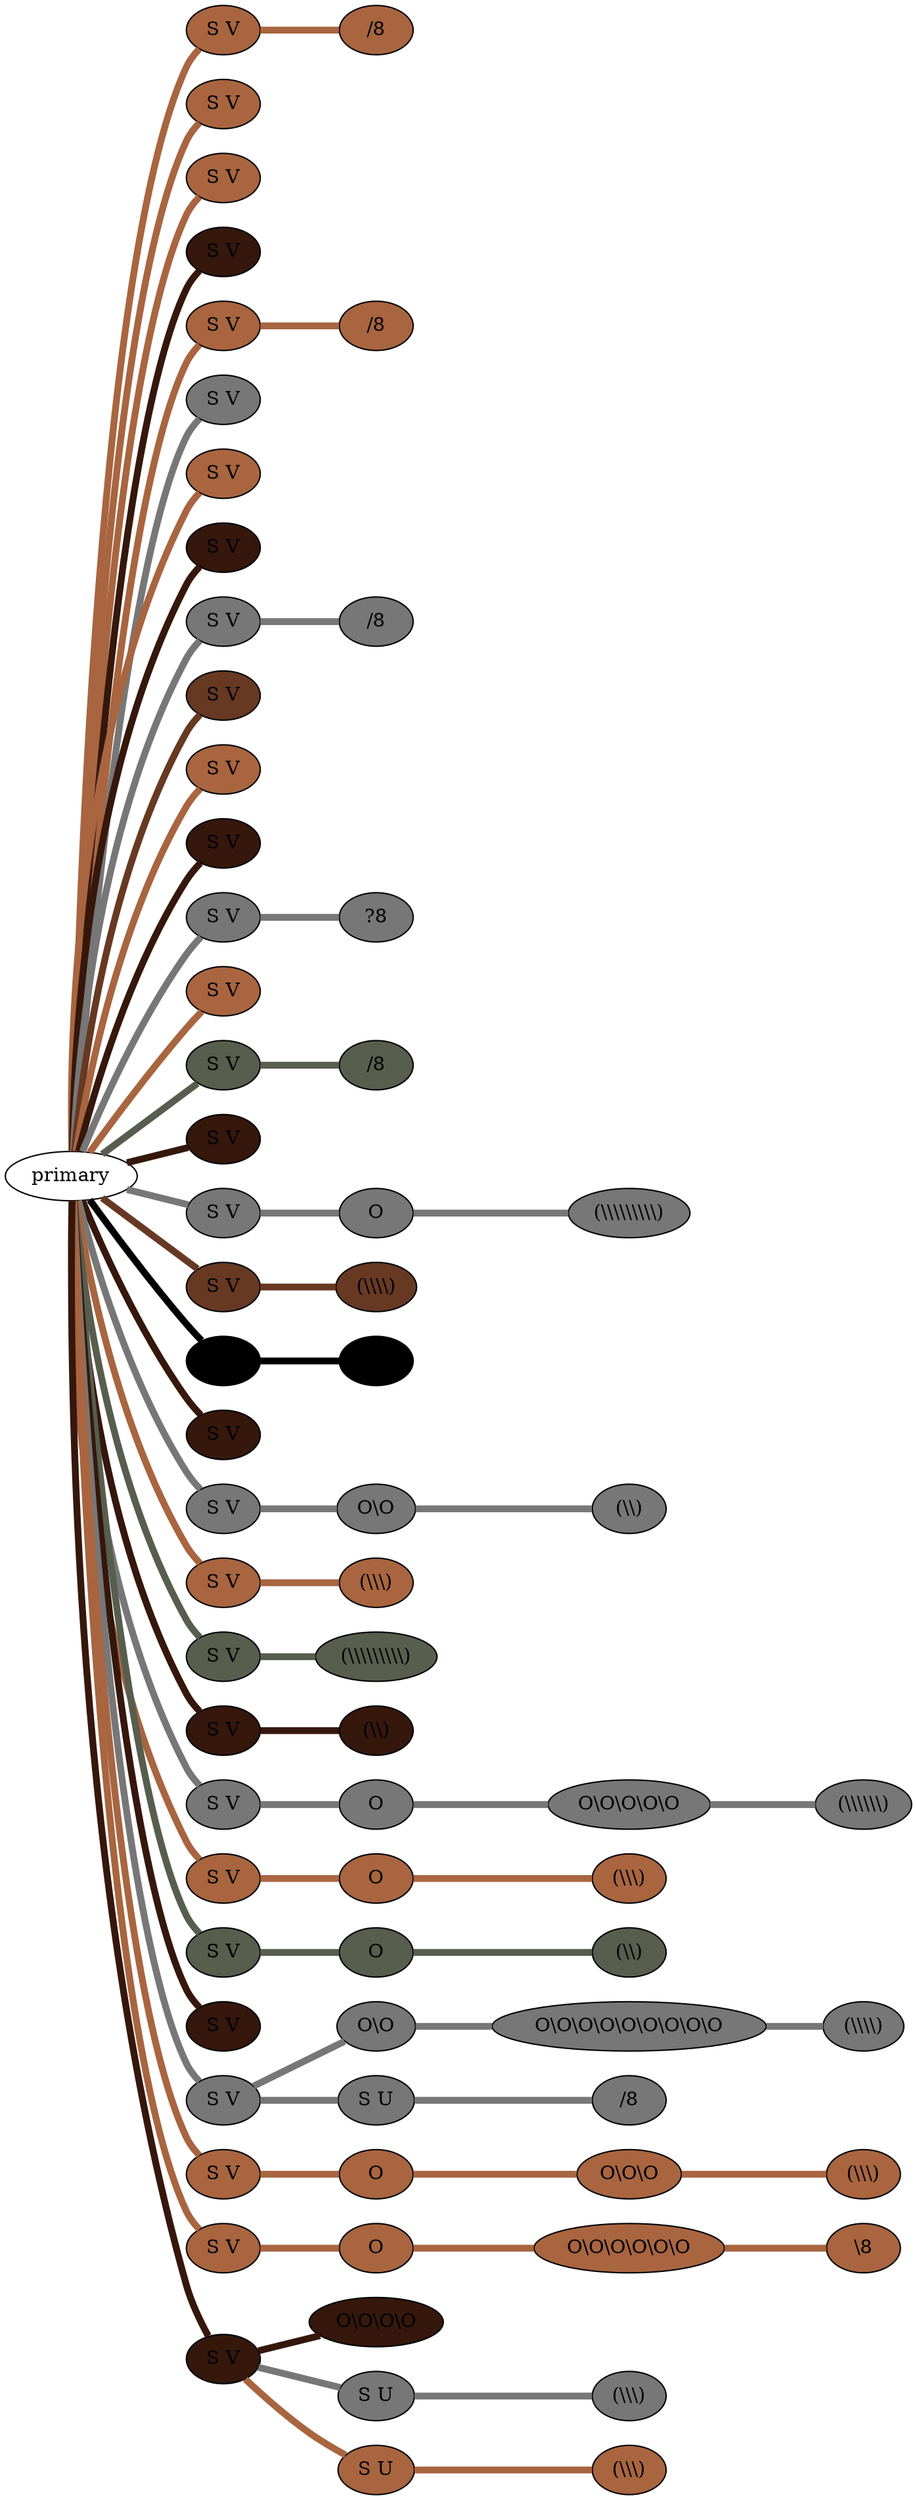 graph {
 graph [rankdir=LR]
"1" [qtype="pendant_node", pendant_colors="#A86540", pendant_ply="S", pendant_attach="V", pendant_length="49", label="S V", style=filled, fillcolor="#A86540"]
"primary" -- "1" [qtype="pendant_link",penwidth=5,color="#A86540"]
"1:0" [qtype="knot_node", knot_value="1", knot_type="E", knot_position="20.0", knot_spin="S", label="/8", style=filled, fillcolor="#A86540"]
"1" -- "1:0" [qtype="knot_link",penwidth=5,color="#A86540"]
"2" [qtype="pendant_node", pendant_colors="#A86540", pendant_ply="S", pendant_attach="V", pendant_length="39", label="S V", style=filled, fillcolor="#A86540"]
"primary" -- "2" [qtype="pendant_link",penwidth=5,color="#A86540"]
"3" [qtype="pendant_node", pendant_colors="#A86540", pendant_ply="S", pendant_attach="V", pendant_length="41", label="S V", style=filled, fillcolor="#A86540"]
"primary" -- "3" [qtype="pendant_link",penwidth=5,color="#A86540"]
"4" [qtype="pendant_node", pendant_colors="#35170C,#777777", pendant_ply="S", pendant_attach="V", pendant_length="43", label="S V", style=filled, fillcolor="#35170C"]
"primary" -- "4" [qtype="pendant_link",penwidth=5,color="#35170C"]
"5" [qtype="pendant_node", pendant_colors="#A86540", pendant_ply="S", pendant_attach="V", pendant_length="45", label="S V", style=filled, fillcolor="#A86540"]
"primary" -- "5" [qtype="pendant_link",penwidth=5,color="#A86540"]
"5:0" [qtype="knot_node", knot_value="1", knot_type="E", knot_position="18.0", knot_spin="S", label="/8", style=filled, fillcolor="#A86540"]
"5" -- "5:0" [qtype="knot_link",penwidth=5,color="#A86540"]
"6" [qtype="pendant_node", pendant_colors="#777777", pendant_ply="S", pendant_attach="V", pendant_length="56", label="S V", style=filled, fillcolor="#777777"]
"primary" -- "6" [qtype="pendant_link",penwidth=5,color="#777777"]
"7" [qtype="pendant_node", pendant_colors="#A86540", pendant_ply="S", pendant_attach="V", pendant_length="46", label="S V", style=filled, fillcolor="#A86540"]
"primary" -- "7" [qtype="pendant_link",penwidth=5,color="#A86540"]
"8" [qtype="pendant_node", pendant_colors="#35170C,#777777", pendant_ply="S", pendant_attach="V", pendant_length="53", label="S V", style=filled, fillcolor="#35170C"]
"primary" -- "8" [qtype="pendant_link",penwidth=5,color="#35170C"]
"9" [qtype="pendant_node", pendant_colors="#777777", pendant_ply="S", pendant_attach="V", pendant_length="47", label="S V", style=filled, fillcolor="#777777"]
"primary" -- "9" [qtype="pendant_link",penwidth=5,color="#777777"]
"9:0" [qtype="knot_node", knot_value="1", knot_type="E", knot_position="18.5", knot_spin="S", label="/8", style=filled, fillcolor="#777777"]
"9" -- "9:0" [qtype="knot_link",penwidth=5,color="#777777"]
"10" [qtype="pendant_node", pendant_colors="#673923", pendant_ply="S", pendant_attach="V", pendant_length="52", label="S V", style=filled, fillcolor="#673923"]
"primary" -- "10" [qtype="pendant_link",penwidth=5,color="#673923"]
"11" [qtype="pendant_node", pendant_colors="#A86540", pendant_ply="S", pendant_attach="V", pendant_length="46", label="S V", style=filled, fillcolor="#A86540"]
"primary" -- "11" [qtype="pendant_link",penwidth=5,color="#A86540"]
"12" [qtype="pendant_node", pendant_colors="#35170C,#777777", pendant_ply="S", pendant_attach="V", pendant_length="44", label="S V", style=filled, fillcolor="#35170C"]
"primary" -- "12" [qtype="pendant_link",penwidth=5,color="#35170C"]
"13" [qtype="pendant_node", pendant_colors="#777777", pendant_ply="S", pendant_attach="V", pendant_length="44", label="S V", style=filled, fillcolor="#777777"]
"primary" -- "13" [qtype="pendant_link",penwidth=5,color="#777777"]
"13:0" [qtype="knot_node", knot_value="2", knot_type="E", knot_position="17.5", knot_spin="U", label="?8", style=filled, fillcolor="#777777"]
"13" -- "13:0" [qtype="knot_link",penwidth=5,color="#777777"]
"14" [qtype="pendant_node", pendant_colors="#A86540", pendant_ply="S", pendant_attach="V", pendant_length="40", label="S V", style=filled, fillcolor="#A86540"]
"primary" -- "14" [qtype="pendant_link",penwidth=5,color="#A86540"]
"15" [qtype="pendant_node", pendant_colors="#575E4E", pendant_ply="S", pendant_attach="V", pendant_length="35", label="S V", style=filled, fillcolor="#575E4E"]
"primary" -- "15" [qtype="pendant_link",penwidth=5,color="#575E4E"]
"15:0" [qtype="knot_node", knot_value="1", knot_type="E", knot_position="17.0", knot_spin="S", label="/8", style=filled, fillcolor="#575E4E"]
"15" -- "15:0" [qtype="knot_link",penwidth=5,color="#575E4E"]
"16" [qtype="pendant_node", pendant_colors="#35170C,#777777", pendant_ply="S", pendant_attach="V", pendant_length="50", label="S V", style=filled, fillcolor="#35170C"]
"primary" -- "16" [qtype="pendant_link",penwidth=5,color="#35170C"]
"17" [qtype="pendant_node", pendant_colors="#777777", pendant_ply="S", pendant_attach="V", pendant_length="39", label="S V", style=filled, fillcolor="#777777"]
"primary" -- "17" [qtype="pendant_link",penwidth=5,color="#777777"]
"17:0" [qtype="knot_node", knot_value="1", knot_type="S", knot_position="11.5", knot_spin="Z", label="O", style=filled, fillcolor="#777777"]
"17" -- "17:0" [qtype="knot_link",penwidth=5,color="#777777"]
"17:1" [qtype="knot_node", knot_value="9", knot_type="L", knot_position="17.0", knot_spin="Z", label="(\\\\\\\\\\\\\\\\\\)", style=filled, fillcolor="#777777"]
"17:0" -- "17:1" [qtype="knot_link",penwidth=5,color="#777777"]
"18" [qtype="pendant_node", pendant_colors="#673923", pendant_ply="S", pendant_attach="V", pendant_length="40", label="S V", style=filled, fillcolor="#673923"]
"primary" -- "18" [qtype="pendant_link",penwidth=5,color="#673923"]
"18:0" [qtype="knot_node", knot_value="4", knot_type="L", knot_position="18.0", knot_spin="Z", label="(\\\\\\\\)", style=filled, fillcolor="#673923"]
"18" -- "18:0" [qtype="knot_link",penwidth=5,color="#673923"]
"19" [qtype="pendant_node", pendant_colors="#000000", pendant_ply="S", pendant_attach="V", pendant_length="38", label="S V", style=filled, fillcolor="#000000"]
"primary" -- "19" [qtype="pendant_link",penwidth=5,color="#000000"]
"19:0" [qtype="knot_node", knot_value="3", knot_type="L", knot_position="17.5", knot_spin="Z", label="(\\\\\\)", style=filled, fillcolor="#000000"]
"19" -- "19:0" [qtype="knot_link",penwidth=5,color="#000000"]
"20" [qtype="pendant_node", pendant_colors="#35170C,#777777", pendant_ply="S", pendant_attach="V", pendant_length="53", label="S V", style=filled, fillcolor="#35170C"]
"primary" -- "20" [qtype="pendant_link",penwidth=5,color="#35170C"]
"21" [qtype="pendant_node", pendant_colors="#777777", pendant_ply="S", pendant_attach="V", pendant_length="43", label="S V", style=filled, fillcolor="#777777"]
"primary" -- "21" [qtype="pendant_link",penwidth=5,color="#777777"]
"21:0" [qtype="knot_node", knot_value="2", knot_type="S", knot_position="10.5", knot_spin="Z", label="O\\O", style=filled, fillcolor="#777777"]
"21" -- "21:0" [qtype="knot_link",penwidth=5,color="#777777"]
"21:1" [qtype="knot_node", knot_value="2", knot_type="L", knot_position="17.5", knot_spin="Z", label="(\\\\)", style=filled, fillcolor="#777777"]
"21:0" -- "21:1" [qtype="knot_link",penwidth=5,color="#777777"]
"22" [qtype="pendant_node", pendant_colors="#A86540", pendant_ply="S", pendant_attach="V", pendant_length="37", label="S V", style=filled, fillcolor="#A86540"]
"primary" -- "22" [qtype="pendant_link",penwidth=5,color="#A86540"]
"22:0" [qtype="knot_node", knot_value="3", knot_type="L", knot_position="16.5", knot_spin="Z", label="(\\\\\\)", style=filled, fillcolor="#A86540"]
"22" -- "22:0" [qtype="knot_link",penwidth=5,color="#A86540"]
"23" [qtype="pendant_node", pendant_colors="#575E4E,#A86540", pendant_ply="S", pendant_attach="V", pendant_length="31", label="S V", style=filled, fillcolor="#575E4E"]
"primary" -- "23" [qtype="pendant_link",penwidth=5,color="#575E4E"]
"23:0" [qtype="knot_node", knot_value="9", knot_type="L", knot_position="16.5", knot_spin="Z", label="(\\\\\\\\\\\\\\\\\\)", style=filled, fillcolor="#575E4E"]
"23" -- "23:0" [qtype="knot_link",penwidth=5,color="#575E4E"]
"24" [qtype="pendant_node", pendant_colors="#35170C,#777777", pendant_ply="S", pendant_attach="V", pendant_length="23", label="S V", style=filled, fillcolor="#35170C"]
"primary" -- "24" [qtype="pendant_link",penwidth=5,color="#35170C"]
"24:0" [qtype="knot_node", knot_value="2", knot_type="L", knot_position="16.5", knot_spin="Z", label="(\\\\)", style=filled, fillcolor="#35170C"]
"24" -- "24:0" [qtype="knot_link",penwidth=5,color="#35170C"]
"25" [qtype="pendant_node", pendant_colors="#777777", pendant_ply="S", pendant_attach="V", pendant_length="35", label="S V", style=filled, fillcolor="#777777"]
"primary" -- "25" [qtype="pendant_link",penwidth=5,color="#777777"]
"25:0" [qtype="knot_node", knot_value="1", knot_type="S", knot_position="5.0", knot_spin="Z", label="O", style=filled, fillcolor="#777777"]
"25" -- "25:0" [qtype="knot_link",penwidth=5,color="#777777"]
"25:1" [qtype="knot_node", knot_value="5", knot_type="S", knot_position="10.0", knot_spin="Z", label="O\\O\\O\\O\\O", style=filled, fillcolor="#777777"]
"25:0" -- "25:1" [qtype="knot_link",penwidth=5,color="#777777"]
"25:2" [qtype="knot_node", knot_value="6", knot_type="L", knot_position="15.5", knot_spin="Z", label="(\\\\\\\\\\\\)", style=filled, fillcolor="#777777"]
"25:1" -- "25:2" [qtype="knot_link",penwidth=5,color="#777777"]
"26" [qtype="pendant_node", pendant_colors="#A86540", pendant_ply="S", pendant_attach="V", pendant_length="35", label="S V", style=filled, fillcolor="#A86540"]
"primary" -- "26" [qtype="pendant_link",penwidth=5,color="#A86540"]
"26:0" [qtype="knot_node", knot_value="1", knot_type="S", knot_position="11.5", knot_spin="Z", label="O", style=filled, fillcolor="#A86540"]
"26" -- "26:0" [qtype="knot_link",penwidth=5,color="#A86540"]
"26:1" [qtype="knot_node", knot_value="3", knot_type="L", knot_position="17.5", knot_spin="Z", label="(\\\\\\)", style=filled, fillcolor="#A86540"]
"26:0" -- "26:1" [qtype="knot_link",penwidth=5,color="#A86540"]
"27" [qtype="pendant_node", pendant_colors="#575E4E", pendant_ply="S", pendant_attach="V", pendant_length="31", label="S V", style=filled, fillcolor="#575E4E"]
"primary" -- "27" [qtype="pendant_link",penwidth=5,color="#575E4E"]
"27:0" [qtype="knot_node", knot_value="1", knot_type="S", knot_position="8.5", knot_spin="Z", label="O", style=filled, fillcolor="#575E4E"]
"27" -- "27:0" [qtype="knot_link",penwidth=5,color="#575E4E"]
"27:1" [qtype="knot_node", knot_value="2", knot_type="L", knot_position="14.5", knot_spin="Z", label="(\\\\)", style=filled, fillcolor="#575E4E"]
"27:0" -- "27:1" [qtype="knot_link",penwidth=5,color="#575E4E"]
"28" [qtype="pendant_node", pendant_colors="#35170C,#A86540", pendant_ply="S", pendant_attach="V", pendant_length="6", label="S V", style=filled, fillcolor="#35170C"]
"primary" -- "28" [qtype="pendant_link",penwidth=5,color="#35170C"]
"29" [qtype="pendant_node", pendant_colors="#777777", pendant_ply="S", pendant_attach="V", pendant_length="40", label="S V", style=filled, fillcolor="#777777"]
"primary" -- "29" [qtype="pendant_link",penwidth=5,color="#777777"]
"29:0" [qtype="knot_node", knot_value="2", knot_type="S", knot_position="2.0", knot_spin="Z", label="O\\O", style=filled, fillcolor="#777777"]
"29" -- "29:0" [qtype="knot_link",penwidth=5,color="#777777"]
"29:1" [qtype="knot_node", knot_value="9", knot_type="S", knot_position="6.0", knot_spin="Z", label="O\\O\\O\\O\\O\\O\\O\\O\\O", style=filled, fillcolor="#777777"]
"29:0" -- "29:1" [qtype="knot_link",penwidth=5,color="#777777"]
"29:2" [qtype="knot_node", knot_value="4", knot_type="L", knot_position="17.5", knot_spin="Z", label="(\\\\\\\\)", style=filled, fillcolor="#777777"]
"29:1" -- "29:2" [qtype="knot_link",penwidth=5,color="#777777"]
"29s1" [qtype="pendant_node", pendant_colors="#777777", pendant_ply="S", pendant_attach="U", pendant_length="38", label="S U", style=filled, fillcolor="#777777"]
"29" -- "29s1" [qtype="pendant_link",penwidth=5,color="#777777"]
"29s1:0" [qtype="knot_node", knot_value="1", knot_type="E", knot_position="11.5", knot_spin="S", label="/8", style=filled, fillcolor="#777777"]
"29s1" -- "29s1:0" [qtype="knot_link",penwidth=5,color="#777777"]
"30" [qtype="pendant_node", pendant_colors="#A86540", pendant_ply="S", pendant_attach="V", pendant_length="38", label="S V", style=filled, fillcolor="#A86540"]
"primary" -- "30" [qtype="pendant_link",penwidth=5,color="#A86540"]
"30:0" [qtype="knot_node", knot_value="1", knot_type="S", knot_position="6.0", knot_spin="Z", label="O", style=filled, fillcolor="#A86540"]
"30" -- "30:0" [qtype="knot_link",penwidth=5,color="#A86540"]
"30:1" [qtype="knot_node", knot_value="3", knot_type="S", knot_position="11.5", knot_spin="Z", label="O\\O\\O", style=filled, fillcolor="#A86540"]
"30:0" -- "30:1" [qtype="knot_link",penwidth=5,color="#A86540"]
"30:2" [qtype="knot_node", knot_value="3", knot_type="L", knot_position="17.0", knot_spin="Z", label="(\\\\\\)", style=filled, fillcolor="#A86540"]
"30:1" -- "30:2" [qtype="knot_link",penwidth=5,color="#A86540"]
"31" [qtype="pendant_node", pendant_colors="#A86540", pendant_ply="S", pendant_attach="V", pendant_length="40", label="S V", style=filled, fillcolor="#A86540"]
"primary" -- "31" [qtype="pendant_link",penwidth=5,color="#A86540"]
"31:0" [qtype="knot_node", knot_value="1", knot_type="S", knot_position="5.5", knot_spin="Z", label="O", style=filled, fillcolor="#A86540"]
"31" -- "31:0" [qtype="knot_link",penwidth=5,color="#A86540"]
"31:1" [qtype="knot_node", knot_value="6", knot_type="S", knot_position="10.5", knot_spin="Z", label="O\\O\\O\\O\\O\\O", style=filled, fillcolor="#A86540"]
"31:0" -- "31:1" [qtype="knot_link",penwidth=5,color="#A86540"]
"31:2" [qtype="knot_node", knot_value="1", knot_type="E", knot_position="18.0", knot_spin="Z", label="\\8", style=filled, fillcolor="#A86540"]
"31:1" -- "31:2" [qtype="knot_link",penwidth=5,color="#A86540"]
"32" [qtype="pendant_node", pendant_colors="#35170C,#777777", pendant_ply="S", pendant_attach="V", pendant_length="41", label="S V", style=filled, fillcolor="#35170C"]
"primary" -- "32" [qtype="pendant_link",penwidth=5,color="#35170C"]
"32:0" [qtype="knot_node", knot_value="4", knot_type="S", knot_position="12.5", knot_spin="Z", label="O\\O\\O\\O", style=filled, fillcolor="#35170C"]
"32" -- "32:0" [qtype="knot_link",penwidth=5,color="#35170C"]
"32s1" [qtype="pendant_node", pendant_colors="#777777", pendant_ply="S", pendant_attach="U", pendant_length="29", label="S U", style=filled, fillcolor="#777777"]
"32" -- "32s1" [qtype="pendant_link",penwidth=5,color="#777777"]
"32s1:0" [qtype="knot_node", knot_value="3", knot_type="L", knot_position="16.0", knot_spin="Z", label="(\\\\\\)", style=filled, fillcolor="#777777"]
"32s1" -- "32s1:0" [qtype="knot_link",penwidth=5,color="#777777"]
"32s2" [qtype="pendant_node", pendant_colors="#A86540", pendant_ply="S", pendant_attach="U", pendant_length="28", label="S U", style=filled, fillcolor="#A86540"]
"32" -- "32s2" [qtype="pendant_link",penwidth=5,color="#A86540"]
"32s2:0" [qtype="knot_node", knot_value="3", knot_type="L", knot_position="12.0", knot_spin="Z", label="(\\\\\\)", style=filled, fillcolor="#A86540"]
"32s2" -- "32s2:0" [qtype="knot_link",penwidth=5,color="#A86540"]
}
